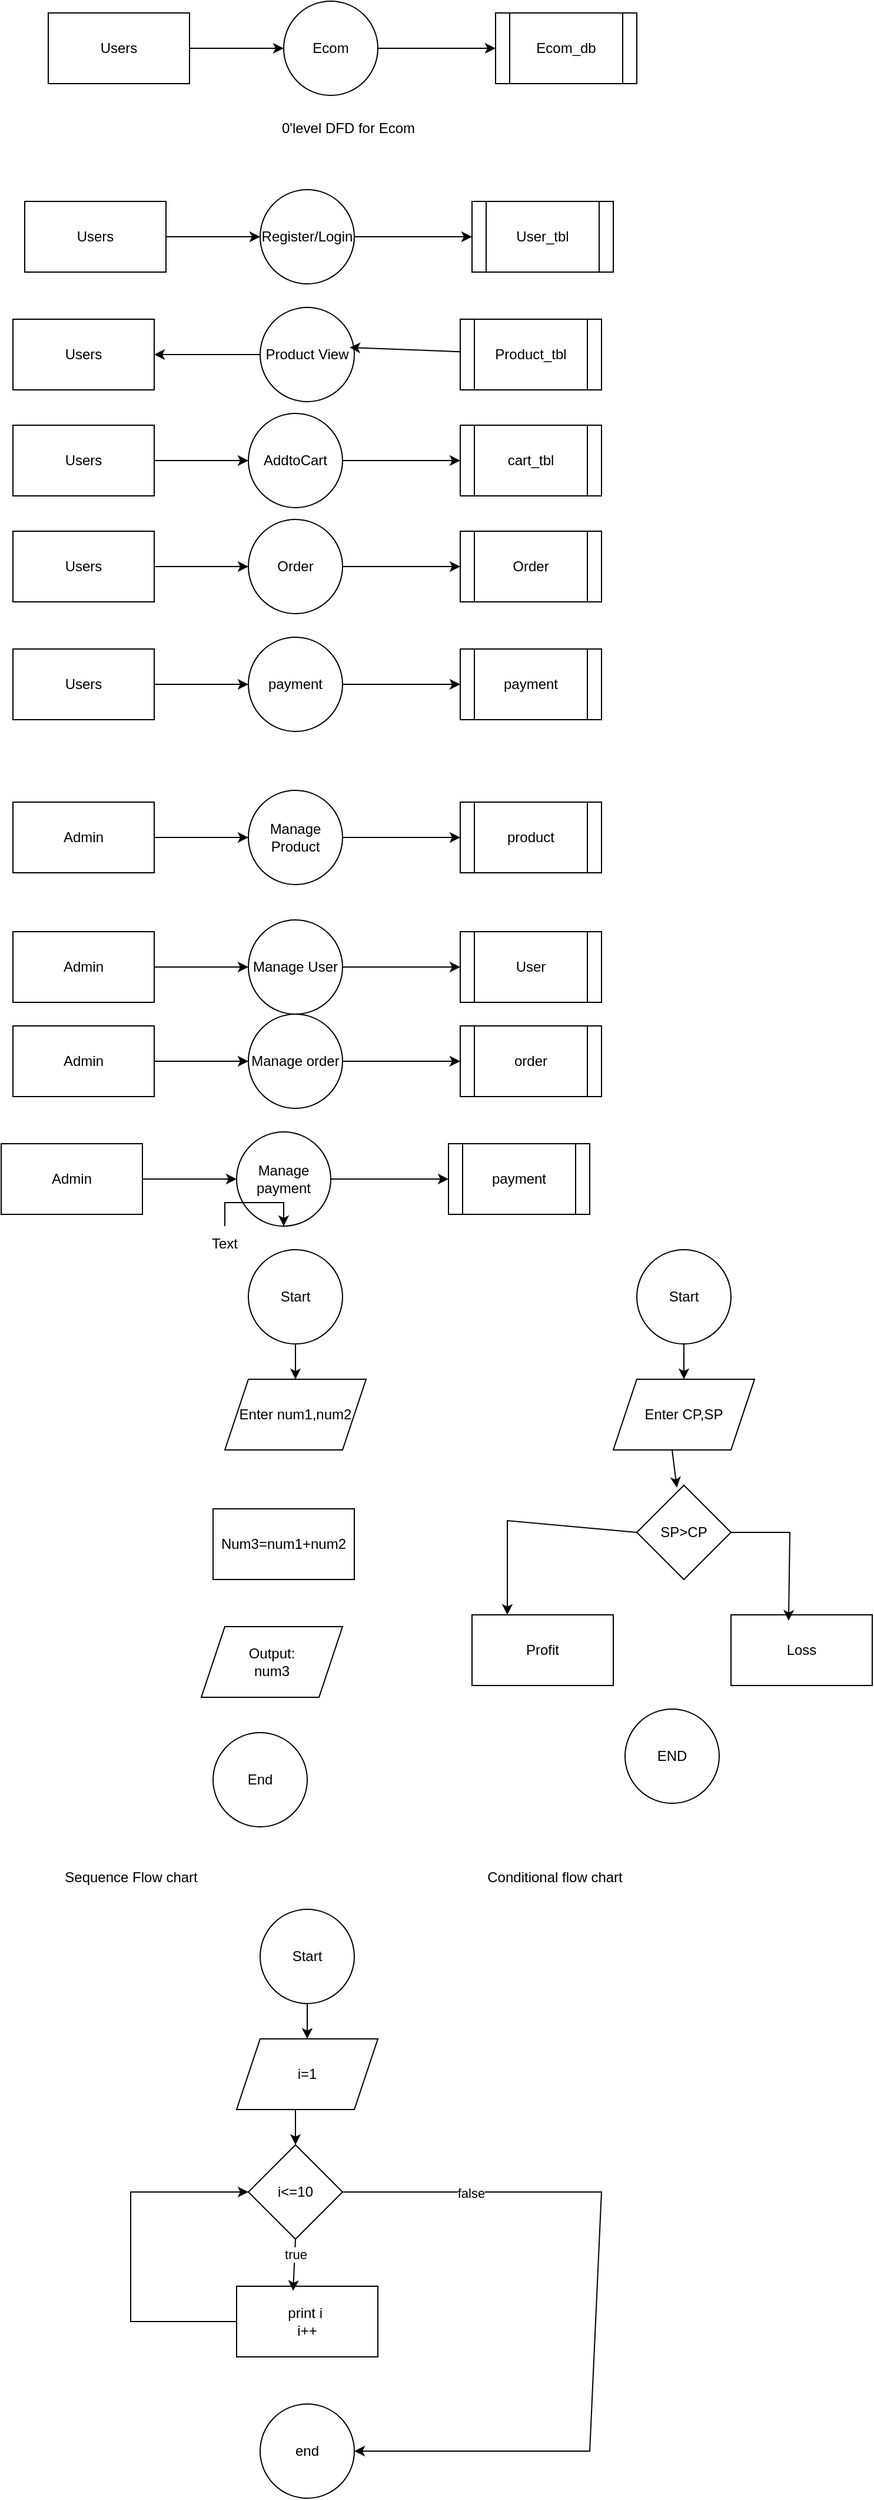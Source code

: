 <mxfile version="26.2.14">
  <diagram name="Page-1" id="PLRACJstkrYDBVGS3A4X">
    <mxGraphModel dx="872" dy="473" grid="1" gridSize="10" guides="1" tooltips="1" connect="1" arrows="1" fold="1" page="1" pageScale="1" pageWidth="850" pageHeight="1100" math="0" shadow="0">
      <root>
        <mxCell id="0" />
        <mxCell id="1" parent="0" />
        <mxCell id="84j811hHUZIT4I43hmBU-1" value="Users" style="rounded=0;whiteSpace=wrap;html=1;" vertex="1" parent="1">
          <mxGeometry x="130" y="40" width="120" height="60" as="geometry" />
        </mxCell>
        <mxCell id="84j811hHUZIT4I43hmBU-2" value="Ecom" style="ellipse;whiteSpace=wrap;html=1;aspect=fixed;" vertex="1" parent="1">
          <mxGeometry x="330" y="30" width="80" height="80" as="geometry" />
        </mxCell>
        <mxCell id="84j811hHUZIT4I43hmBU-3" value="Ecom_db" style="shape=process;whiteSpace=wrap;html=1;backgroundOutline=1;" vertex="1" parent="1">
          <mxGeometry x="510" y="40" width="120" height="60" as="geometry" />
        </mxCell>
        <mxCell id="84j811hHUZIT4I43hmBU-4" value="" style="endArrow=classic;html=1;rounded=0;entryX=0;entryY=0.5;entryDx=0;entryDy=0;" edge="1" parent="1" target="84j811hHUZIT4I43hmBU-2">
          <mxGeometry width="50" height="50" relative="1" as="geometry">
            <mxPoint x="250" y="70" as="sourcePoint" />
            <mxPoint x="300" y="20" as="targetPoint" />
          </mxGeometry>
        </mxCell>
        <mxCell id="84j811hHUZIT4I43hmBU-5" value="" style="endArrow=classic;html=1;rounded=0;entryX=0;entryY=0.5;entryDx=0;entryDy=0;" edge="1" parent="1" target="84j811hHUZIT4I43hmBU-3">
          <mxGeometry width="50" height="50" relative="1" as="geometry">
            <mxPoint x="410" y="70" as="sourcePoint" />
            <mxPoint x="460" y="20" as="targetPoint" />
          </mxGeometry>
        </mxCell>
        <mxCell id="84j811hHUZIT4I43hmBU-6" value="0&#39;level DFD for Ecom&lt;div&gt;&lt;br&gt;&lt;/div&gt;" style="text;html=1;align=center;verticalAlign=middle;whiteSpace=wrap;rounded=0;" vertex="1" parent="1">
          <mxGeometry x="250" y="130" width="270" height="30" as="geometry" />
        </mxCell>
        <mxCell id="84j811hHUZIT4I43hmBU-7" value="Users" style="rounded=0;whiteSpace=wrap;html=1;" vertex="1" parent="1">
          <mxGeometry x="110" y="200" width="120" height="60" as="geometry" />
        </mxCell>
        <mxCell id="84j811hHUZIT4I43hmBU-8" value="Register/Login" style="ellipse;whiteSpace=wrap;html=1;aspect=fixed;" vertex="1" parent="1">
          <mxGeometry x="310" y="190" width="80" height="80" as="geometry" />
        </mxCell>
        <mxCell id="84j811hHUZIT4I43hmBU-9" value="User_tbl" style="shape=process;whiteSpace=wrap;html=1;backgroundOutline=1;" vertex="1" parent="1">
          <mxGeometry x="490" y="200" width="120" height="60" as="geometry" />
        </mxCell>
        <mxCell id="84j811hHUZIT4I43hmBU-10" value="" style="endArrow=classic;html=1;rounded=0;entryX=0;entryY=0.5;entryDx=0;entryDy=0;" edge="1" parent="1" target="84j811hHUZIT4I43hmBU-8">
          <mxGeometry width="50" height="50" relative="1" as="geometry">
            <mxPoint x="230" y="230" as="sourcePoint" />
            <mxPoint x="280" y="180" as="targetPoint" />
          </mxGeometry>
        </mxCell>
        <mxCell id="84j811hHUZIT4I43hmBU-11" value="" style="endArrow=classic;html=1;rounded=0;entryX=0;entryY=0.5;entryDx=0;entryDy=0;" edge="1" parent="1" target="84j811hHUZIT4I43hmBU-9">
          <mxGeometry width="50" height="50" relative="1" as="geometry">
            <mxPoint x="390" y="230" as="sourcePoint" />
            <mxPoint x="440" y="180" as="targetPoint" />
          </mxGeometry>
        </mxCell>
        <mxCell id="84j811hHUZIT4I43hmBU-12" value="Users" style="rounded=0;whiteSpace=wrap;html=1;" vertex="1" parent="1">
          <mxGeometry x="100" y="300" width="120" height="60" as="geometry" />
        </mxCell>
        <mxCell id="84j811hHUZIT4I43hmBU-13" value="Product View" style="ellipse;whiteSpace=wrap;html=1;aspect=fixed;" vertex="1" parent="1">
          <mxGeometry x="310" y="290" width="80" height="80" as="geometry" />
        </mxCell>
        <mxCell id="84j811hHUZIT4I43hmBU-14" value="Product_tbl" style="shape=process;whiteSpace=wrap;html=1;backgroundOutline=1;" vertex="1" parent="1">
          <mxGeometry x="480" y="300" width="120" height="60" as="geometry" />
        </mxCell>
        <mxCell id="84j811hHUZIT4I43hmBU-15" value="" style="endArrow=classic;html=1;rounded=0;exitX=0;exitY=0.5;exitDx=0;exitDy=0;entryX=1;entryY=0.5;entryDx=0;entryDy=0;" edge="1" parent="1" target="84j811hHUZIT4I43hmBU-12" source="84j811hHUZIT4I43hmBU-13">
          <mxGeometry width="50" height="50" relative="1" as="geometry">
            <mxPoint x="220" y="330" as="sourcePoint" />
            <mxPoint x="190" y="290" as="targetPoint" />
          </mxGeometry>
        </mxCell>
        <mxCell id="84j811hHUZIT4I43hmBU-16" value="" style="endArrow=classic;html=1;rounded=0;entryX=0.95;entryY=0.425;entryDx=0;entryDy=0;entryPerimeter=0;" edge="1" parent="1" target="84j811hHUZIT4I43hmBU-13" source="84j811hHUZIT4I43hmBU-14">
          <mxGeometry width="50" height="50" relative="1" as="geometry">
            <mxPoint x="380" y="330" as="sourcePoint" />
            <mxPoint x="430" y="280" as="targetPoint" />
          </mxGeometry>
        </mxCell>
        <mxCell id="84j811hHUZIT4I43hmBU-17" value="Users" style="rounded=0;whiteSpace=wrap;html=1;" vertex="1" parent="1">
          <mxGeometry x="100" y="390" width="120" height="60" as="geometry" />
        </mxCell>
        <mxCell id="84j811hHUZIT4I43hmBU-18" value="AddtoCart" style="ellipse;whiteSpace=wrap;html=1;aspect=fixed;" vertex="1" parent="1">
          <mxGeometry x="300" y="380" width="80" height="80" as="geometry" />
        </mxCell>
        <mxCell id="84j811hHUZIT4I43hmBU-19" value="cart_tbl" style="shape=process;whiteSpace=wrap;html=1;backgroundOutline=1;" vertex="1" parent="1">
          <mxGeometry x="480" y="390" width="120" height="60" as="geometry" />
        </mxCell>
        <mxCell id="84j811hHUZIT4I43hmBU-20" value="" style="endArrow=classic;html=1;rounded=0;entryX=0;entryY=0.5;entryDx=0;entryDy=0;" edge="1" parent="1" target="84j811hHUZIT4I43hmBU-18">
          <mxGeometry width="50" height="50" relative="1" as="geometry">
            <mxPoint x="220" y="420" as="sourcePoint" />
            <mxPoint x="270" y="370" as="targetPoint" />
          </mxGeometry>
        </mxCell>
        <mxCell id="84j811hHUZIT4I43hmBU-21" value="" style="endArrow=classic;html=1;rounded=0;entryX=0;entryY=0.5;entryDx=0;entryDy=0;" edge="1" parent="1" target="84j811hHUZIT4I43hmBU-19">
          <mxGeometry width="50" height="50" relative="1" as="geometry">
            <mxPoint x="380" y="420" as="sourcePoint" />
            <mxPoint x="430" y="370" as="targetPoint" />
          </mxGeometry>
        </mxCell>
        <mxCell id="84j811hHUZIT4I43hmBU-22" value="Users" style="rounded=0;whiteSpace=wrap;html=1;" vertex="1" parent="1">
          <mxGeometry x="100" y="480" width="120" height="60" as="geometry" />
        </mxCell>
        <mxCell id="84j811hHUZIT4I43hmBU-23" value="Order" style="ellipse;whiteSpace=wrap;html=1;aspect=fixed;" vertex="1" parent="1">
          <mxGeometry x="300" y="470" width="80" height="80" as="geometry" />
        </mxCell>
        <mxCell id="84j811hHUZIT4I43hmBU-24" value="Order" style="shape=process;whiteSpace=wrap;html=1;backgroundOutline=1;" vertex="1" parent="1">
          <mxGeometry x="480" y="480" width="120" height="60" as="geometry" />
        </mxCell>
        <mxCell id="84j811hHUZIT4I43hmBU-25" value="" style="endArrow=classic;html=1;rounded=0;entryX=0;entryY=0.5;entryDx=0;entryDy=0;" edge="1" parent="1" target="84j811hHUZIT4I43hmBU-23">
          <mxGeometry width="50" height="50" relative="1" as="geometry">
            <mxPoint x="220" y="510" as="sourcePoint" />
            <mxPoint x="270" y="460" as="targetPoint" />
          </mxGeometry>
        </mxCell>
        <mxCell id="84j811hHUZIT4I43hmBU-26" value="" style="endArrow=classic;html=1;rounded=0;entryX=0;entryY=0.5;entryDx=0;entryDy=0;" edge="1" parent="1" target="84j811hHUZIT4I43hmBU-24">
          <mxGeometry width="50" height="50" relative="1" as="geometry">
            <mxPoint x="380" y="510" as="sourcePoint" />
            <mxPoint x="430" y="460" as="targetPoint" />
          </mxGeometry>
        </mxCell>
        <mxCell id="84j811hHUZIT4I43hmBU-31" value="Users" style="rounded=0;whiteSpace=wrap;html=1;" vertex="1" parent="1">
          <mxGeometry x="100" y="580" width="120" height="60" as="geometry" />
        </mxCell>
        <mxCell id="84j811hHUZIT4I43hmBU-32" value="payment" style="ellipse;whiteSpace=wrap;html=1;aspect=fixed;" vertex="1" parent="1">
          <mxGeometry x="300" y="570" width="80" height="80" as="geometry" />
        </mxCell>
        <mxCell id="84j811hHUZIT4I43hmBU-33" value="payment" style="shape=process;whiteSpace=wrap;html=1;backgroundOutline=1;" vertex="1" parent="1">
          <mxGeometry x="480" y="580" width="120" height="60" as="geometry" />
        </mxCell>
        <mxCell id="84j811hHUZIT4I43hmBU-34" value="" style="endArrow=classic;html=1;rounded=0;entryX=0;entryY=0.5;entryDx=0;entryDy=0;" edge="1" parent="1" target="84j811hHUZIT4I43hmBU-32">
          <mxGeometry width="50" height="50" relative="1" as="geometry">
            <mxPoint x="220" y="610" as="sourcePoint" />
            <mxPoint x="270" y="560" as="targetPoint" />
          </mxGeometry>
        </mxCell>
        <mxCell id="84j811hHUZIT4I43hmBU-35" value="" style="endArrow=classic;html=1;rounded=0;entryX=0;entryY=0.5;entryDx=0;entryDy=0;" edge="1" parent="1" target="84j811hHUZIT4I43hmBU-33">
          <mxGeometry width="50" height="50" relative="1" as="geometry">
            <mxPoint x="380" y="610" as="sourcePoint" />
            <mxPoint x="430" y="560" as="targetPoint" />
          </mxGeometry>
        </mxCell>
        <mxCell id="84j811hHUZIT4I43hmBU-36" value="Admin" style="rounded=0;whiteSpace=wrap;html=1;" vertex="1" parent="1">
          <mxGeometry x="100" y="710" width="120" height="60" as="geometry" />
        </mxCell>
        <mxCell id="84j811hHUZIT4I43hmBU-37" value="Manage Product" style="ellipse;whiteSpace=wrap;html=1;aspect=fixed;" vertex="1" parent="1">
          <mxGeometry x="300" y="700" width="80" height="80" as="geometry" />
        </mxCell>
        <mxCell id="84j811hHUZIT4I43hmBU-38" value="product&lt;span style=&quot;color: rgba(0, 0, 0, 0); font-family: monospace; font-size: 0px; text-align: start; text-wrap-mode: nowrap;&quot;&gt;%3CmxGraphModel%3E%3Croot%3E%3CmxCell%20id%3D%220%22%2F%3E%3CmxCell%20id%3D%221%22%20parent%3D%220%22%2F%3E%3CmxCell%20id%3D%222%22%20value%3D%22Users%22%20style%3D%22rounded%3D0%3BwhiteSpace%3Dwrap%3Bhtml%3D1%3B%22%20vertex%3D%221%22%20parent%3D%221%22%3E%3CmxGeometry%20x%3D%22100%22%20y%3D%22580%22%20width%3D%22120%22%20height%3D%2260%22%20as%3D%22geometry%22%2F%3E%3C%2FmxCell%3E%3CmxCell%20id%3D%223%22%20value%3D%22payment%22%20style%3D%22ellipse%3BwhiteSpace%3Dwrap%3Bhtml%3D1%3Baspect%3Dfixed%3B%22%20vertex%3D%221%22%20parent%3D%221%22%3E%3CmxGeometry%20x%3D%22300%22%20y%3D%22570%22%20width%3D%2280%22%20height%3D%2280%22%20as%3D%22geometry%22%2F%3E%3C%2FmxCell%3E%3CmxCell%20id%3D%224%22%20value%3D%22payment%22%20style%3D%22shape%3Dprocess%3BwhiteSpace%3Dwrap%3Bhtml%3D1%3BbackgroundOutline%3D1%3B%22%20vertex%3D%221%22%20parent%3D%221%22%3E%3CmxGeometry%20x%3D%22480%22%20y%3D%22580%22%20width%3D%22120%22%20height%3D%2260%22%20as%3D%22geometry%22%2F%3E%3C%2FmxCell%3E%3CmxCell%20id%3D%225%22%20value%3D%22%22%20style%3D%22endArrow%3Dclassic%3Bhtml%3D1%3Brounded%3D0%3BentryX%3D0%3BentryY%3D0.5%3BentryDx%3D0%3BentryDy%3D0%3B%22%20edge%3D%221%22%20target%3D%223%22%20parent%3D%221%22%3E%3CmxGeometry%20width%3D%2250%22%20height%3D%2250%22%20relative%3D%221%22%20as%3D%22geometry%22%3E%3CmxPoint%20x%3D%22220%22%20y%3D%22610%22%20as%3D%22sourcePoint%22%2F%3E%3CmxPoint%20x%3D%22270%22%20y%3D%22560%22%20as%3D%22targetPoint%22%2F%3E%3C%2FmxGeometry%3E%3C%2FmxCell%3E%3CmxCell%20id%3D%226%22%20value%3D%22%22%20style%3D%22endArrow%3Dclassic%3Bhtml%3D1%3Brounded%3D0%3BentryX%3D0%3BentryY%3D0.5%3BentryDx%3D0%3BentryDy%3D0%3B%22%20edge%3D%221%22%20target%3D%224%22%20parent%3D%221%22%3E%3CmxGeometry%20width%3D%2250%22%20height%3D%2250%22%20relative%3D%221%22%20as%3D%22geometry%22%3E%3CmxPoint%20x%3D%22380%22%20y%3D%22610%22%20as%3D%22sourcePoint%22%2F%3E%3CmxPoint%20x%3D%22430%22%20y%3D%22560%22%20as%3D%22targetPoint%22%2F%3E%3C%2FmxGeometry%3E%3C%2FmxCell%3E%3C%2Froot%3E%3C%2FmxGraphModel%3E&lt;/span&gt;" style="shape=process;whiteSpace=wrap;html=1;backgroundOutline=1;" vertex="1" parent="1">
          <mxGeometry x="480" y="710" width="120" height="60" as="geometry" />
        </mxCell>
        <mxCell id="84j811hHUZIT4I43hmBU-39" value="" style="endArrow=classic;html=1;rounded=0;entryX=0;entryY=0.5;entryDx=0;entryDy=0;" edge="1" parent="1" target="84j811hHUZIT4I43hmBU-37">
          <mxGeometry width="50" height="50" relative="1" as="geometry">
            <mxPoint x="220" y="740" as="sourcePoint" />
            <mxPoint x="270" y="690" as="targetPoint" />
          </mxGeometry>
        </mxCell>
        <mxCell id="84j811hHUZIT4I43hmBU-40" value="" style="endArrow=classic;html=1;rounded=0;entryX=0;entryY=0.5;entryDx=0;entryDy=0;" edge="1" parent="1" target="84j811hHUZIT4I43hmBU-38">
          <mxGeometry width="50" height="50" relative="1" as="geometry">
            <mxPoint x="380" y="740" as="sourcePoint" />
            <mxPoint x="430" y="690" as="targetPoint" />
          </mxGeometry>
        </mxCell>
        <mxCell id="84j811hHUZIT4I43hmBU-41" value="Admin" style="rounded=0;whiteSpace=wrap;html=1;" vertex="1" parent="1">
          <mxGeometry x="100" y="820" width="120" height="60" as="geometry" />
        </mxCell>
        <mxCell id="84j811hHUZIT4I43hmBU-42" value="Manage User" style="ellipse;whiteSpace=wrap;html=1;aspect=fixed;" vertex="1" parent="1">
          <mxGeometry x="300" y="810" width="80" height="80" as="geometry" />
        </mxCell>
        <mxCell id="84j811hHUZIT4I43hmBU-43" value="User" style="shape=process;whiteSpace=wrap;html=1;backgroundOutline=1;" vertex="1" parent="1">
          <mxGeometry x="480" y="820" width="120" height="60" as="geometry" />
        </mxCell>
        <mxCell id="84j811hHUZIT4I43hmBU-44" value="" style="endArrow=classic;html=1;rounded=0;entryX=0;entryY=0.5;entryDx=0;entryDy=0;" edge="1" parent="1" target="84j811hHUZIT4I43hmBU-42">
          <mxGeometry width="50" height="50" relative="1" as="geometry">
            <mxPoint x="220" y="850" as="sourcePoint" />
            <mxPoint x="270" y="800" as="targetPoint" />
          </mxGeometry>
        </mxCell>
        <mxCell id="84j811hHUZIT4I43hmBU-45" value="" style="endArrow=classic;html=1;rounded=0;entryX=0;entryY=0.5;entryDx=0;entryDy=0;" edge="1" parent="1" target="84j811hHUZIT4I43hmBU-43">
          <mxGeometry width="50" height="50" relative="1" as="geometry">
            <mxPoint x="380" y="850" as="sourcePoint" />
            <mxPoint x="430" y="800" as="targetPoint" />
          </mxGeometry>
        </mxCell>
        <mxCell id="84j811hHUZIT4I43hmBU-46" value="Admin" style="rounded=0;whiteSpace=wrap;html=1;" vertex="1" parent="1">
          <mxGeometry x="100" y="900" width="120" height="60" as="geometry" />
        </mxCell>
        <mxCell id="84j811hHUZIT4I43hmBU-47" value="Manage order" style="ellipse;whiteSpace=wrap;html=1;aspect=fixed;" vertex="1" parent="1">
          <mxGeometry x="300" y="890" width="80" height="80" as="geometry" />
        </mxCell>
        <mxCell id="84j811hHUZIT4I43hmBU-48" value="order" style="shape=process;whiteSpace=wrap;html=1;backgroundOutline=1;" vertex="1" parent="1">
          <mxGeometry x="480" y="900" width="120" height="60" as="geometry" />
        </mxCell>
        <mxCell id="84j811hHUZIT4I43hmBU-49" value="" style="endArrow=classic;html=1;rounded=0;entryX=0;entryY=0.5;entryDx=0;entryDy=0;" edge="1" parent="1" target="84j811hHUZIT4I43hmBU-47">
          <mxGeometry width="50" height="50" relative="1" as="geometry">
            <mxPoint x="220" y="930" as="sourcePoint" />
            <mxPoint x="270" y="880" as="targetPoint" />
          </mxGeometry>
        </mxCell>
        <mxCell id="84j811hHUZIT4I43hmBU-50" value="" style="endArrow=classic;html=1;rounded=0;entryX=0;entryY=0.5;entryDx=0;entryDy=0;" edge="1" parent="1" target="84j811hHUZIT4I43hmBU-48">
          <mxGeometry width="50" height="50" relative="1" as="geometry">
            <mxPoint x="380" y="930" as="sourcePoint" />
            <mxPoint x="430" y="880" as="targetPoint" />
          </mxGeometry>
        </mxCell>
        <mxCell id="84j811hHUZIT4I43hmBU-56" value="Admin" style="rounded=0;whiteSpace=wrap;html=1;" vertex="1" parent="1">
          <mxGeometry x="90" y="1000" width="120" height="60" as="geometry" />
        </mxCell>
        <mxCell id="84j811hHUZIT4I43hmBU-57" value="Manage payment" style="ellipse;whiteSpace=wrap;html=1;aspect=fixed;" vertex="1" parent="1">
          <mxGeometry x="290" y="990" width="80" height="80" as="geometry" />
        </mxCell>
        <mxCell id="84j811hHUZIT4I43hmBU-58" value="payment" style="shape=process;whiteSpace=wrap;html=1;backgroundOutline=1;" vertex="1" parent="1">
          <mxGeometry x="470" y="1000" width="120" height="60" as="geometry" />
        </mxCell>
        <mxCell id="84j811hHUZIT4I43hmBU-59" value="" style="endArrow=classic;html=1;rounded=0;entryX=0;entryY=0.5;entryDx=0;entryDy=0;" edge="1" parent="1" target="84j811hHUZIT4I43hmBU-57">
          <mxGeometry width="50" height="50" relative="1" as="geometry">
            <mxPoint x="210" y="1030" as="sourcePoint" />
            <mxPoint x="260" y="980" as="targetPoint" />
          </mxGeometry>
        </mxCell>
        <mxCell id="84j811hHUZIT4I43hmBU-60" value="" style="endArrow=classic;html=1;rounded=0;entryX=0;entryY=0.5;entryDx=0;entryDy=0;" edge="1" parent="1" target="84j811hHUZIT4I43hmBU-58">
          <mxGeometry width="50" height="50" relative="1" as="geometry">
            <mxPoint x="370" y="1030" as="sourcePoint" />
            <mxPoint x="420" y="980" as="targetPoint" />
          </mxGeometry>
        </mxCell>
        <mxCell id="84j811hHUZIT4I43hmBU-62" value="" style="edgeStyle=orthogonalEdgeStyle;rounded=0;orthogonalLoop=1;jettySize=auto;html=1;" edge="1" parent="1" source="84j811hHUZIT4I43hmBU-61" target="84j811hHUZIT4I43hmBU-57">
          <mxGeometry relative="1" as="geometry" />
        </mxCell>
        <mxCell id="84j811hHUZIT4I43hmBU-61" value="Text" style="text;html=1;align=center;verticalAlign=middle;whiteSpace=wrap;rounded=0;" vertex="1" parent="1">
          <mxGeometry x="250" y="1070" width="60" height="30" as="geometry" />
        </mxCell>
        <mxCell id="84j811hHUZIT4I43hmBU-67" value="Start" style="ellipse;whiteSpace=wrap;html=1;aspect=fixed;" vertex="1" parent="1">
          <mxGeometry x="300" y="1090" width="80" height="80" as="geometry" />
        </mxCell>
        <mxCell id="84j811hHUZIT4I43hmBU-68" value="Enter num1,num2" style="shape=parallelogram;perimeter=parallelogramPerimeter;whiteSpace=wrap;html=1;fixedSize=1;" vertex="1" parent="1">
          <mxGeometry x="280" y="1200" width="120" height="60" as="geometry" />
        </mxCell>
        <mxCell id="84j811hHUZIT4I43hmBU-69" value="Num3=num1+num2" style="rounded=0;whiteSpace=wrap;html=1;" vertex="1" parent="1">
          <mxGeometry x="270" y="1310" width="120" height="60" as="geometry" />
        </mxCell>
        <mxCell id="84j811hHUZIT4I43hmBU-70" value="Output:&lt;div&gt;num3&lt;/div&gt;" style="shape=parallelogram;perimeter=parallelogramPerimeter;whiteSpace=wrap;html=1;fixedSize=1;" vertex="1" parent="1">
          <mxGeometry x="260" y="1410" width="120" height="60" as="geometry" />
        </mxCell>
        <mxCell id="84j811hHUZIT4I43hmBU-71" value="End" style="ellipse;whiteSpace=wrap;html=1;aspect=fixed;" vertex="1" parent="1">
          <mxGeometry x="270" y="1500" width="80" height="80" as="geometry" />
        </mxCell>
        <mxCell id="84j811hHUZIT4I43hmBU-72" value="" style="endArrow=classic;html=1;rounded=0;entryX=0.5;entryY=0;entryDx=0;entryDy=0;" edge="1" parent="1" target="84j811hHUZIT4I43hmBU-68">
          <mxGeometry width="50" height="50" relative="1" as="geometry">
            <mxPoint x="340" y="1170" as="sourcePoint" />
            <mxPoint x="390" y="1120" as="targetPoint" />
          </mxGeometry>
        </mxCell>
        <mxCell id="84j811hHUZIT4I43hmBU-73" value="Sequence Flow chart" style="text;html=1;align=center;verticalAlign=middle;resizable=0;points=[];autosize=1;strokeColor=none;fillColor=none;" vertex="1" parent="1">
          <mxGeometry x="130" y="1608" width="140" height="30" as="geometry" />
        </mxCell>
        <mxCell id="84j811hHUZIT4I43hmBU-74" value="Start" style="ellipse;whiteSpace=wrap;html=1;aspect=fixed;" vertex="1" parent="1">
          <mxGeometry x="630" y="1090" width="80" height="80" as="geometry" />
        </mxCell>
        <mxCell id="84j811hHUZIT4I43hmBU-75" value="Enter CP,SP" style="shape=parallelogram;perimeter=parallelogramPerimeter;whiteSpace=wrap;html=1;fixedSize=1;" vertex="1" parent="1">
          <mxGeometry x="610" y="1200" width="120" height="60" as="geometry" />
        </mxCell>
        <mxCell id="84j811hHUZIT4I43hmBU-76" value="SP&amp;gt;CP" style="rhombus;whiteSpace=wrap;html=1;" vertex="1" parent="1">
          <mxGeometry x="630" y="1290" width="80" height="80" as="geometry" />
        </mxCell>
        <mxCell id="84j811hHUZIT4I43hmBU-77" value="Profit" style="rounded=0;whiteSpace=wrap;html=1;" vertex="1" parent="1">
          <mxGeometry x="490" y="1400" width="120" height="60" as="geometry" />
        </mxCell>
        <mxCell id="84j811hHUZIT4I43hmBU-78" value="Loss" style="rounded=0;whiteSpace=wrap;html=1;" vertex="1" parent="1">
          <mxGeometry x="710" y="1400" width="120" height="60" as="geometry" />
        </mxCell>
        <mxCell id="84j811hHUZIT4I43hmBU-79" value="" style="endArrow=classic;html=1;rounded=0;entryX=0.425;entryY=0.025;entryDx=0;entryDy=0;entryPerimeter=0;" edge="1" parent="1" target="84j811hHUZIT4I43hmBU-76">
          <mxGeometry width="50" height="50" relative="1" as="geometry">
            <mxPoint x="660" y="1260" as="sourcePoint" />
            <mxPoint x="710" y="1210" as="targetPoint" />
          </mxGeometry>
        </mxCell>
        <mxCell id="84j811hHUZIT4I43hmBU-80" value="" style="endArrow=classic;html=1;rounded=0;entryX=0.25;entryY=0;entryDx=0;entryDy=0;exitX=0;exitY=0.5;exitDx=0;exitDy=0;" edge="1" parent="1" source="84j811hHUZIT4I43hmBU-76" target="84j811hHUZIT4I43hmBU-77">
          <mxGeometry width="50" height="50" relative="1" as="geometry">
            <mxPoint x="490" y="1320" as="sourcePoint" />
            <mxPoint x="600" y="1250" as="targetPoint" />
            <Array as="points">
              <mxPoint x="520" y="1320" />
            </Array>
          </mxGeometry>
        </mxCell>
        <mxCell id="84j811hHUZIT4I43hmBU-81" value="" style="endArrow=classic;html=1;rounded=0;entryX=0.408;entryY=0.083;entryDx=0;entryDy=0;entryPerimeter=0;" edge="1" parent="1" target="84j811hHUZIT4I43hmBU-78">
          <mxGeometry width="50" height="50" relative="1" as="geometry">
            <mxPoint x="710" y="1330" as="sourcePoint" />
            <mxPoint x="764" y="1400" as="targetPoint" />
            <Array as="points">
              <mxPoint x="760" y="1330" />
            </Array>
          </mxGeometry>
        </mxCell>
        <mxCell id="84j811hHUZIT4I43hmBU-82" value="" style="endArrow=classic;html=1;rounded=0;entryX=0.5;entryY=0;entryDx=0;entryDy=0;" edge="1" parent="1" target="84j811hHUZIT4I43hmBU-75">
          <mxGeometry width="50" height="50" relative="1" as="geometry">
            <mxPoint x="670" y="1170" as="sourcePoint" />
            <mxPoint x="720" y="1120" as="targetPoint" />
          </mxGeometry>
        </mxCell>
        <mxCell id="84j811hHUZIT4I43hmBU-84" value="END" style="ellipse;whiteSpace=wrap;html=1;aspect=fixed;" vertex="1" parent="1">
          <mxGeometry x="620" y="1480" width="80" height="80" as="geometry" />
        </mxCell>
        <mxCell id="84j811hHUZIT4I43hmBU-85" value="Conditional flow chart" style="text;html=1;align=center;verticalAlign=middle;resizable=0;points=[];autosize=1;strokeColor=none;fillColor=none;" vertex="1" parent="1">
          <mxGeometry x="490" y="1608" width="140" height="30" as="geometry" />
        </mxCell>
        <mxCell id="84j811hHUZIT4I43hmBU-86" value="Start" style="ellipse;whiteSpace=wrap;html=1;aspect=fixed;" vertex="1" parent="1">
          <mxGeometry x="310" y="1650" width="80" height="80" as="geometry" />
        </mxCell>
        <mxCell id="84j811hHUZIT4I43hmBU-87" value="i=1" style="shape=parallelogram;perimeter=parallelogramPerimeter;whiteSpace=wrap;html=1;fixedSize=1;" vertex="1" parent="1">
          <mxGeometry x="290" y="1760" width="120" height="60" as="geometry" />
        </mxCell>
        <mxCell id="84j811hHUZIT4I43hmBU-88" value="" style="endArrow=classic;html=1;rounded=0;" edge="1" parent="1" target="84j811hHUZIT4I43hmBU-87">
          <mxGeometry width="50" height="50" relative="1" as="geometry">
            <mxPoint x="350" y="1730" as="sourcePoint" />
            <mxPoint x="400" y="1680" as="targetPoint" />
          </mxGeometry>
        </mxCell>
        <mxCell id="84j811hHUZIT4I43hmBU-89" value="i&amp;lt;=10" style="rhombus;whiteSpace=wrap;html=1;" vertex="1" parent="1">
          <mxGeometry x="300" y="1850" width="80" height="80" as="geometry" />
        </mxCell>
        <mxCell id="84j811hHUZIT4I43hmBU-90" value="print i&amp;nbsp;&lt;div&gt;i++&lt;/div&gt;" style="rounded=0;whiteSpace=wrap;html=1;" vertex="1" parent="1">
          <mxGeometry x="290" y="1970" width="120" height="60" as="geometry" />
        </mxCell>
        <mxCell id="84j811hHUZIT4I43hmBU-91" value="" style="endArrow=classic;html=1;rounded=0;entryX=0.5;entryY=0;entryDx=0;entryDy=0;" edge="1" parent="1" target="84j811hHUZIT4I43hmBU-89">
          <mxGeometry width="50" height="50" relative="1" as="geometry">
            <mxPoint x="340" y="1820" as="sourcePoint" />
            <mxPoint x="390" y="1770" as="targetPoint" />
          </mxGeometry>
        </mxCell>
        <mxCell id="84j811hHUZIT4I43hmBU-92" value="" style="endArrow=classic;html=1;rounded=0;entryX=0.4;entryY=0.067;entryDx=0;entryDy=0;entryPerimeter=0;" edge="1" parent="1" target="84j811hHUZIT4I43hmBU-90">
          <mxGeometry width="50" height="50" relative="1" as="geometry">
            <mxPoint x="340" y="1930" as="sourcePoint" />
            <mxPoint x="390" y="1880" as="targetPoint" />
          </mxGeometry>
        </mxCell>
        <mxCell id="84j811hHUZIT4I43hmBU-97" value="true" style="edgeLabel;html=1;align=center;verticalAlign=middle;resizable=0;points=[];" vertex="1" connectable="0" parent="84j811hHUZIT4I43hmBU-92">
          <mxGeometry x="-0.408" relative="1" as="geometry">
            <mxPoint as="offset" />
          </mxGeometry>
        </mxCell>
        <mxCell id="84j811hHUZIT4I43hmBU-93" value="" style="endArrow=classic;html=1;rounded=0;exitX=0;exitY=0.5;exitDx=0;exitDy=0;" edge="1" parent="1" source="84j811hHUZIT4I43hmBU-90">
          <mxGeometry width="50" height="50" relative="1" as="geometry">
            <mxPoint x="250" y="1940" as="sourcePoint" />
            <mxPoint x="300" y="1890" as="targetPoint" />
            <Array as="points">
              <mxPoint x="200" y="2000" />
              <mxPoint x="200" y="1890" />
            </Array>
          </mxGeometry>
        </mxCell>
        <mxCell id="84j811hHUZIT4I43hmBU-94" value="" style="endArrow=classic;html=1;rounded=0;entryX=1;entryY=0.5;entryDx=0;entryDy=0;" edge="1" parent="1" target="84j811hHUZIT4I43hmBU-95">
          <mxGeometry width="50" height="50" relative="1" as="geometry">
            <mxPoint x="380" y="1890" as="sourcePoint" />
            <mxPoint x="600" y="2050" as="targetPoint" />
            <Array as="points">
              <mxPoint x="600" y="1890" />
              <mxPoint x="590" y="2110" />
            </Array>
          </mxGeometry>
        </mxCell>
        <mxCell id="84j811hHUZIT4I43hmBU-96" value="false" style="edgeLabel;html=1;align=center;verticalAlign=middle;resizable=0;points=[];" vertex="1" connectable="0" parent="84j811hHUZIT4I43hmBU-94">
          <mxGeometry x="-0.659" y="-1" relative="1" as="geometry">
            <mxPoint as="offset" />
          </mxGeometry>
        </mxCell>
        <mxCell id="84j811hHUZIT4I43hmBU-95" value="end" style="ellipse;whiteSpace=wrap;html=1;aspect=fixed;" vertex="1" parent="1">
          <mxGeometry x="310" y="2070" width="80" height="80" as="geometry" />
        </mxCell>
      </root>
    </mxGraphModel>
  </diagram>
</mxfile>
